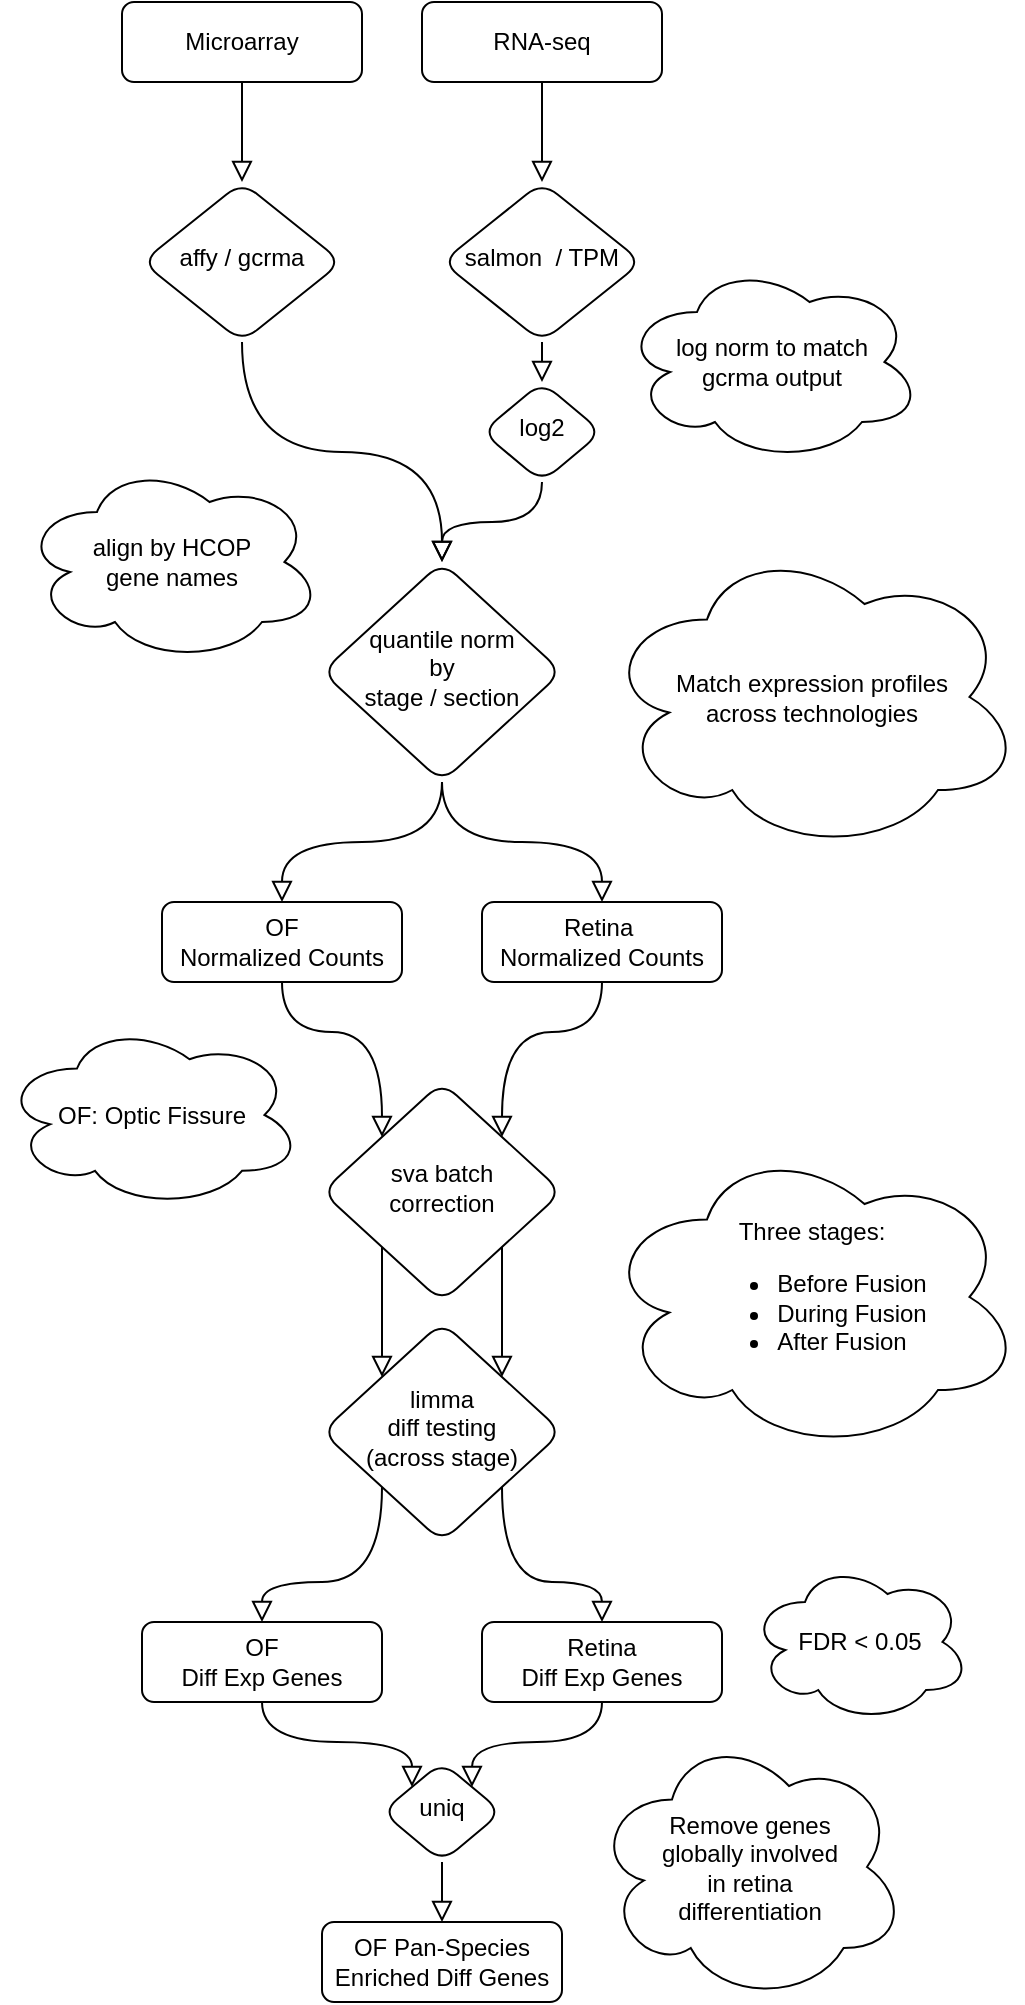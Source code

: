 <mxfile version="15.8.9" type="device"><diagram id="C5RBs43oDa-KdzZeNtuy" name="Page-1"><mxGraphModel dx="1100" dy="1057" grid="0" gridSize="10" guides="1" tooltips="1" connect="1" arrows="1" fold="1" page="1" pageScale="1" pageWidth="827" pageHeight="1169" math="0" shadow="0"><root><mxCell id="WIyWlLk6GJQsqaUBKTNV-0"/><mxCell id="WIyWlLk6GJQsqaUBKTNV-1" parent="WIyWlLk6GJQsqaUBKTNV-0"/><mxCell id="WIyWlLk6GJQsqaUBKTNV-2" value="" style="html=1;jettySize=auto;orthogonalLoop=1;fontSize=11;endArrow=block;endFill=0;endSize=8;strokeWidth=1;shadow=0;labelBackgroundColor=none;edgeStyle=orthogonalEdgeStyle;curved=1;" parent="WIyWlLk6GJQsqaUBKTNV-1" source="WIyWlLk6GJQsqaUBKTNV-3" target="WIyWlLk6GJQsqaUBKTNV-6" edge="1"><mxGeometry relative="1" as="geometry"/></mxCell><mxCell id="WIyWlLk6GJQsqaUBKTNV-3" value="Microarray" style="whiteSpace=wrap;html=1;fontSize=12;glass=0;strokeWidth=1;shadow=0;rounded=1;" parent="WIyWlLk6GJQsqaUBKTNV-1" vertex="1"><mxGeometry x="100" y="70" width="120" height="40" as="geometry"/></mxCell><mxCell id="WIyWlLk6GJQsqaUBKTNV-4" value="" style="html=1;jettySize=auto;orthogonalLoop=1;fontSize=11;endArrow=block;endFill=0;endSize=8;strokeWidth=1;shadow=0;labelBackgroundColor=none;edgeStyle=orthogonalEdgeStyle;curved=1;" parent="WIyWlLk6GJQsqaUBKTNV-1" source="WIyWlLk6GJQsqaUBKTNV-6" target="WIyWlLk6GJQsqaUBKTNV-10" edge="1"><mxGeometry y="20" relative="1" as="geometry"><mxPoint as="offset"/></mxGeometry></mxCell><mxCell id="WIyWlLk6GJQsqaUBKTNV-6" value="affy / gcrma" style="rhombus;whiteSpace=wrap;html=1;shadow=0;fontFamily=Helvetica;fontSize=12;align=center;strokeWidth=1;spacing=6;spacingTop=-4;rounded=1;" parent="WIyWlLk6GJQsqaUBKTNV-1" vertex="1"><mxGeometry x="110" y="160" width="100" height="80" as="geometry"/></mxCell><mxCell id="br_jWnNSMUjDZYYd1zuK-13" style="edgeStyle=orthogonalEdgeStyle;orthogonalLoop=1;jettySize=auto;html=1;exitX=0.5;exitY=1;exitDx=0;exitDy=0;entryX=0.5;entryY=0;entryDx=0;entryDy=0;endArrow=block;endFill=0;endSize=8;strokeWidth=1;curved=1;" edge="1" parent="WIyWlLk6GJQsqaUBKTNV-1" source="WIyWlLk6GJQsqaUBKTNV-10" target="br_jWnNSMUjDZYYd1zuK-11"><mxGeometry relative="1" as="geometry"/></mxCell><mxCell id="br_jWnNSMUjDZYYd1zuK-15" style="edgeStyle=orthogonalEdgeStyle;orthogonalLoop=1;jettySize=auto;html=1;exitX=0.5;exitY=1;exitDx=0;exitDy=0;entryX=0.5;entryY=0;entryDx=0;entryDy=0;endArrow=block;endFill=0;endSize=8;strokeWidth=1;curved=1;" edge="1" parent="WIyWlLk6GJQsqaUBKTNV-1" source="WIyWlLk6GJQsqaUBKTNV-10" target="br_jWnNSMUjDZYYd1zuK-12"><mxGeometry relative="1" as="geometry"/></mxCell><mxCell id="WIyWlLk6GJQsqaUBKTNV-10" value="quantile norm &lt;br&gt;by &lt;br&gt;stage / section" style="rhombus;whiteSpace=wrap;html=1;shadow=0;fontFamily=Helvetica;fontSize=12;align=center;strokeWidth=1;spacing=6;spacingTop=-4;rounded=1;" parent="WIyWlLk6GJQsqaUBKTNV-1" vertex="1"><mxGeometry x="200" y="350" width="120" height="110" as="geometry"/></mxCell><mxCell id="br_jWnNSMUjDZYYd1zuK-2" style="edgeStyle=orthogonalEdgeStyle;orthogonalLoop=1;jettySize=auto;html=1;exitX=0.5;exitY=1;exitDx=0;exitDy=0;endArrow=block;endFill=0;strokeWidth=1;endSize=8;entryX=0.5;entryY=0;entryDx=0;entryDy=0;curved=1;" edge="1" parent="WIyWlLk6GJQsqaUBKTNV-1" source="br_jWnNSMUjDZYYd1zuK-0" target="br_jWnNSMUjDZYYd1zuK-3"><mxGeometry relative="1" as="geometry"><mxPoint x="310" y="130" as="targetPoint"/></mxGeometry></mxCell><mxCell id="br_jWnNSMUjDZYYd1zuK-0" value="RNA-seq" style="whiteSpace=wrap;html=1;fontSize=12;glass=0;strokeWidth=1;shadow=0;rounded=1;" vertex="1" parent="WIyWlLk6GJQsqaUBKTNV-1"><mxGeometry x="250" y="70" width="120" height="40" as="geometry"/></mxCell><mxCell id="br_jWnNSMUjDZYYd1zuK-6" style="edgeStyle=orthogonalEdgeStyle;orthogonalLoop=1;jettySize=auto;html=1;exitX=0.5;exitY=1;exitDx=0;exitDy=0;entryX=0.5;entryY=0;entryDx=0;entryDy=0;endArrow=block;endFill=0;endSize=8;strokeWidth=1;curved=1;" edge="1" parent="WIyWlLk6GJQsqaUBKTNV-1" source="br_jWnNSMUjDZYYd1zuK-3" target="br_jWnNSMUjDZYYd1zuK-5"><mxGeometry relative="1" as="geometry"/></mxCell><mxCell id="br_jWnNSMUjDZYYd1zuK-3" value="salmon &amp;nbsp;/ TPM" style="rhombus;whiteSpace=wrap;html=1;shadow=0;fontFamily=Helvetica;fontSize=12;align=center;strokeWidth=1;spacing=6;spacingTop=-4;rounded=1;" vertex="1" parent="WIyWlLk6GJQsqaUBKTNV-1"><mxGeometry x="260" y="160" width="100" height="80" as="geometry"/></mxCell><mxCell id="br_jWnNSMUjDZYYd1zuK-7" style="edgeStyle=orthogonalEdgeStyle;orthogonalLoop=1;jettySize=auto;html=1;exitX=0.5;exitY=1;exitDx=0;exitDy=0;entryX=0.5;entryY=0;entryDx=0;entryDy=0;endArrow=block;endFill=0;endSize=8;strokeWidth=1;curved=1;" edge="1" parent="WIyWlLk6GJQsqaUBKTNV-1" source="br_jWnNSMUjDZYYd1zuK-5" target="WIyWlLk6GJQsqaUBKTNV-10"><mxGeometry relative="1" as="geometry"/></mxCell><mxCell id="br_jWnNSMUjDZYYd1zuK-5" value="log2" style="rhombus;whiteSpace=wrap;html=1;shadow=0;fontFamily=Helvetica;fontSize=12;align=center;strokeWidth=1;spacing=6;spacingTop=-4;rounded=1;" vertex="1" parent="WIyWlLk6GJQsqaUBKTNV-1"><mxGeometry x="280" y="260" width="60" height="50" as="geometry"/></mxCell><mxCell id="br_jWnNSMUjDZYYd1zuK-20" style="edgeStyle=orthogonalEdgeStyle;orthogonalLoop=1;jettySize=auto;html=1;exitX=0;exitY=1;exitDx=0;exitDy=0;entryX=0;entryY=0;entryDx=0;entryDy=0;endArrow=block;endFill=0;endSize=8;strokeWidth=1;curved=1;" edge="1" parent="WIyWlLk6GJQsqaUBKTNV-1" source="br_jWnNSMUjDZYYd1zuK-8" target="br_jWnNSMUjDZYYd1zuK-16"><mxGeometry relative="1" as="geometry"/></mxCell><mxCell id="br_jWnNSMUjDZYYd1zuK-21" style="edgeStyle=orthogonalEdgeStyle;orthogonalLoop=1;jettySize=auto;html=1;exitX=1;exitY=1;exitDx=0;exitDy=0;entryX=1;entryY=0;entryDx=0;entryDy=0;endArrow=block;endFill=0;endSize=8;strokeWidth=1;curved=1;" edge="1" parent="WIyWlLk6GJQsqaUBKTNV-1" source="br_jWnNSMUjDZYYd1zuK-8" target="br_jWnNSMUjDZYYd1zuK-16"><mxGeometry relative="1" as="geometry"/></mxCell><mxCell id="br_jWnNSMUjDZYYd1zuK-8" value="sva batch &lt;br&gt;correction" style="rhombus;whiteSpace=wrap;html=1;shadow=0;fontFamily=Helvetica;fontSize=12;align=center;strokeWidth=1;spacing=6;spacingTop=-4;rounded=1;" vertex="1" parent="WIyWlLk6GJQsqaUBKTNV-1"><mxGeometry x="200" y="610" width="120" height="110" as="geometry"/></mxCell><mxCell id="br_jWnNSMUjDZYYd1zuK-18" style="edgeStyle=orthogonalEdgeStyle;orthogonalLoop=1;jettySize=auto;html=1;exitX=0.5;exitY=1;exitDx=0;exitDy=0;entryX=0;entryY=0;entryDx=0;entryDy=0;endArrow=block;endFill=0;endSize=8;strokeWidth=1;curved=1;" edge="1" parent="WIyWlLk6GJQsqaUBKTNV-1" source="br_jWnNSMUjDZYYd1zuK-11" target="br_jWnNSMUjDZYYd1zuK-8"><mxGeometry relative="1" as="geometry"/></mxCell><mxCell id="br_jWnNSMUjDZYYd1zuK-11" value="OF &lt;br&gt;Normalized Counts" style="whiteSpace=wrap;html=1;fontSize=12;glass=0;strokeWidth=1;shadow=0;rounded=1;" vertex="1" parent="WIyWlLk6GJQsqaUBKTNV-1"><mxGeometry x="120" y="520" width="120" height="40" as="geometry"/></mxCell><mxCell id="br_jWnNSMUjDZYYd1zuK-19" style="edgeStyle=orthogonalEdgeStyle;orthogonalLoop=1;jettySize=auto;html=1;exitX=0.5;exitY=1;exitDx=0;exitDy=0;entryX=1;entryY=0;entryDx=0;entryDy=0;endArrow=block;endFill=0;endSize=8;strokeWidth=1;curved=1;" edge="1" parent="WIyWlLk6GJQsqaUBKTNV-1" source="br_jWnNSMUjDZYYd1zuK-12" target="br_jWnNSMUjDZYYd1zuK-8"><mxGeometry relative="1" as="geometry"/></mxCell><mxCell id="br_jWnNSMUjDZYYd1zuK-12" value="Retina&amp;nbsp;&lt;br&gt;Normalized Counts" style="whiteSpace=wrap;html=1;fontSize=12;glass=0;strokeWidth=1;shadow=0;rounded=1;" vertex="1" parent="WIyWlLk6GJQsqaUBKTNV-1"><mxGeometry x="280" y="520" width="120" height="40" as="geometry"/></mxCell><mxCell id="br_jWnNSMUjDZYYd1zuK-23" style="edgeStyle=orthogonalEdgeStyle;orthogonalLoop=1;jettySize=auto;html=1;exitX=0;exitY=1;exitDx=0;exitDy=0;entryX=0.5;entryY=0;entryDx=0;entryDy=0;endArrow=block;endFill=0;endSize=8;strokeWidth=1;curved=1;" edge="1" parent="WIyWlLk6GJQsqaUBKTNV-1" source="br_jWnNSMUjDZYYd1zuK-16" target="br_jWnNSMUjDZYYd1zuK-22"><mxGeometry relative="1" as="geometry"/></mxCell><mxCell id="br_jWnNSMUjDZYYd1zuK-25" style="edgeStyle=orthogonalEdgeStyle;orthogonalLoop=1;jettySize=auto;html=1;exitX=1;exitY=1;exitDx=0;exitDy=0;entryX=0.5;entryY=0;entryDx=0;entryDy=0;endArrow=block;endFill=0;endSize=8;strokeWidth=1;curved=1;" edge="1" parent="WIyWlLk6GJQsqaUBKTNV-1" source="br_jWnNSMUjDZYYd1zuK-16" target="br_jWnNSMUjDZYYd1zuK-24"><mxGeometry relative="1" as="geometry"/></mxCell><mxCell id="br_jWnNSMUjDZYYd1zuK-16" value="limma&lt;br&gt;diff&amp;nbsp;testing&lt;br&gt;(across stage)" style="rhombus;whiteSpace=wrap;html=1;shadow=0;fontFamily=Helvetica;fontSize=12;align=center;strokeWidth=1;spacing=6;spacingTop=-4;rounded=1;" vertex="1" parent="WIyWlLk6GJQsqaUBKTNV-1"><mxGeometry x="200" y="730" width="120" height="110" as="geometry"/></mxCell><mxCell id="br_jWnNSMUjDZYYd1zuK-27" style="edgeStyle=orthogonalEdgeStyle;orthogonalLoop=1;jettySize=auto;html=1;exitX=0.5;exitY=1;exitDx=0;exitDy=0;entryX=0;entryY=0;entryDx=0;entryDy=0;endArrow=block;endFill=0;endSize=8;strokeWidth=1;curved=1;" edge="1" parent="WIyWlLk6GJQsqaUBKTNV-1" source="br_jWnNSMUjDZYYd1zuK-22" target="br_jWnNSMUjDZYYd1zuK-26"><mxGeometry relative="1" as="geometry"/></mxCell><mxCell id="br_jWnNSMUjDZYYd1zuK-22" value="OF&lt;br&gt;Diff Exp Genes" style="whiteSpace=wrap;html=1;fontSize=12;glass=0;strokeWidth=1;shadow=0;rounded=1;" vertex="1" parent="WIyWlLk6GJQsqaUBKTNV-1"><mxGeometry x="110" y="880" width="120" height="40" as="geometry"/></mxCell><mxCell id="br_jWnNSMUjDZYYd1zuK-28" style="edgeStyle=orthogonalEdgeStyle;orthogonalLoop=1;jettySize=auto;html=1;exitX=0.5;exitY=1;exitDx=0;exitDy=0;entryX=1;entryY=0;entryDx=0;entryDy=0;endArrow=block;endFill=0;endSize=8;strokeWidth=1;curved=1;" edge="1" parent="WIyWlLk6GJQsqaUBKTNV-1" source="br_jWnNSMUjDZYYd1zuK-24" target="br_jWnNSMUjDZYYd1zuK-26"><mxGeometry relative="1" as="geometry"/></mxCell><mxCell id="br_jWnNSMUjDZYYd1zuK-24" value="Retina&lt;br&gt;Diff Exp Genes" style="whiteSpace=wrap;html=1;fontSize=12;glass=0;strokeWidth=1;shadow=0;rounded=1;" vertex="1" parent="WIyWlLk6GJQsqaUBKTNV-1"><mxGeometry x="280" y="880" width="120" height="40" as="geometry"/></mxCell><mxCell id="br_jWnNSMUjDZYYd1zuK-32" style="edgeStyle=orthogonalEdgeStyle;orthogonalLoop=1;jettySize=auto;html=1;exitX=0.5;exitY=1;exitDx=0;exitDy=0;entryX=0.5;entryY=0;entryDx=0;entryDy=0;endArrow=block;endFill=0;endSize=8;strokeWidth=1;curved=1;" edge="1" parent="WIyWlLk6GJQsqaUBKTNV-1" source="br_jWnNSMUjDZYYd1zuK-26" target="br_jWnNSMUjDZYYd1zuK-31"><mxGeometry relative="1" as="geometry"/></mxCell><mxCell id="br_jWnNSMUjDZYYd1zuK-26" value="uniq" style="rhombus;whiteSpace=wrap;html=1;shadow=0;fontFamily=Helvetica;fontSize=12;align=center;strokeWidth=1;spacing=6;spacingTop=-4;rounded=1;" vertex="1" parent="WIyWlLk6GJQsqaUBKTNV-1"><mxGeometry x="230" y="950" width="60" height="50" as="geometry"/></mxCell><mxCell id="br_jWnNSMUjDZYYd1zuK-31" value="OF Pan-Species&lt;br&gt;Enriched Diff Genes" style="whiteSpace=wrap;html=1;fontSize=12;glass=0;strokeWidth=1;shadow=0;rounded=1;" vertex="1" parent="WIyWlLk6GJQsqaUBKTNV-1"><mxGeometry x="200" y="1030" width="120" height="40" as="geometry"/></mxCell><mxCell id="br_jWnNSMUjDZYYd1zuK-34" value="align by HCOP&lt;br&gt;gene names" style="ellipse;shape=cloud;whiteSpace=wrap;html=1;rounded=1;" vertex="1" parent="WIyWlLk6GJQsqaUBKTNV-1"><mxGeometry x="50" y="300" width="150" height="100" as="geometry"/></mxCell><mxCell id="br_jWnNSMUjDZYYd1zuK-35" value="log norm to match &lt;br&gt;gcrma output" style="ellipse;shape=cloud;whiteSpace=wrap;html=1;rounded=1;" vertex="1" parent="WIyWlLk6GJQsqaUBKTNV-1"><mxGeometry x="350" y="200" width="150" height="100" as="geometry"/></mxCell><mxCell id="br_jWnNSMUjDZYYd1zuK-36" value="Match expression profiles &lt;br&gt;across technologies" style="ellipse;shape=cloud;whiteSpace=wrap;html=1;fillColor=default;rounded=1;" vertex="1" parent="WIyWlLk6GJQsqaUBKTNV-1"><mxGeometry x="340" y="340" width="210" height="155" as="geometry"/></mxCell><mxCell id="br_jWnNSMUjDZYYd1zuK-37" value="Three stages: &lt;br&gt;&lt;ul&gt;&lt;li style=&quot;text-align: left&quot;&gt;Before Fusion&lt;br&gt;&lt;/li&gt;&lt;li style=&quot;text-align: left&quot;&gt;During Fusion&lt;br&gt;&lt;/li&gt;&lt;li&gt;&lt;div style=&quot;text-align: left&quot;&gt;After Fusion&lt;/div&gt;&lt;/li&gt;&lt;/ul&gt;" style="ellipse;shape=cloud;whiteSpace=wrap;html=1;fillColor=default;rounded=1;" vertex="1" parent="WIyWlLk6GJQsqaUBKTNV-1"><mxGeometry x="340" y="640" width="210" height="155" as="geometry"/></mxCell><mxCell id="br_jWnNSMUjDZYYd1zuK-38" value="FDR &amp;lt; 0.05" style="ellipse;shape=cloud;whiteSpace=wrap;html=1;fillColor=default;rounded=1;" vertex="1" parent="WIyWlLk6GJQsqaUBKTNV-1"><mxGeometry x="414" y="850" width="110" height="80" as="geometry"/></mxCell><mxCell id="br_jWnNSMUjDZYYd1zuK-39" value="Remove genes &lt;br&gt;globally involved &lt;br&gt;in retina &lt;br&gt;differentiation" style="ellipse;shape=cloud;whiteSpace=wrap;html=1;fillColor=default;rounded=1;" vertex="1" parent="WIyWlLk6GJQsqaUBKTNV-1"><mxGeometry x="336" y="935" width="156" height="135" as="geometry"/></mxCell><mxCell id="br_jWnNSMUjDZYYd1zuK-40" value="OF: Optic Fissure" style="ellipse;shape=cloud;whiteSpace=wrap;html=1;fillColor=default;rounded=1;" vertex="1" parent="WIyWlLk6GJQsqaUBKTNV-1"><mxGeometry x="40" y="580" width="150" height="93" as="geometry"/></mxCell></root></mxGraphModel></diagram></mxfile>